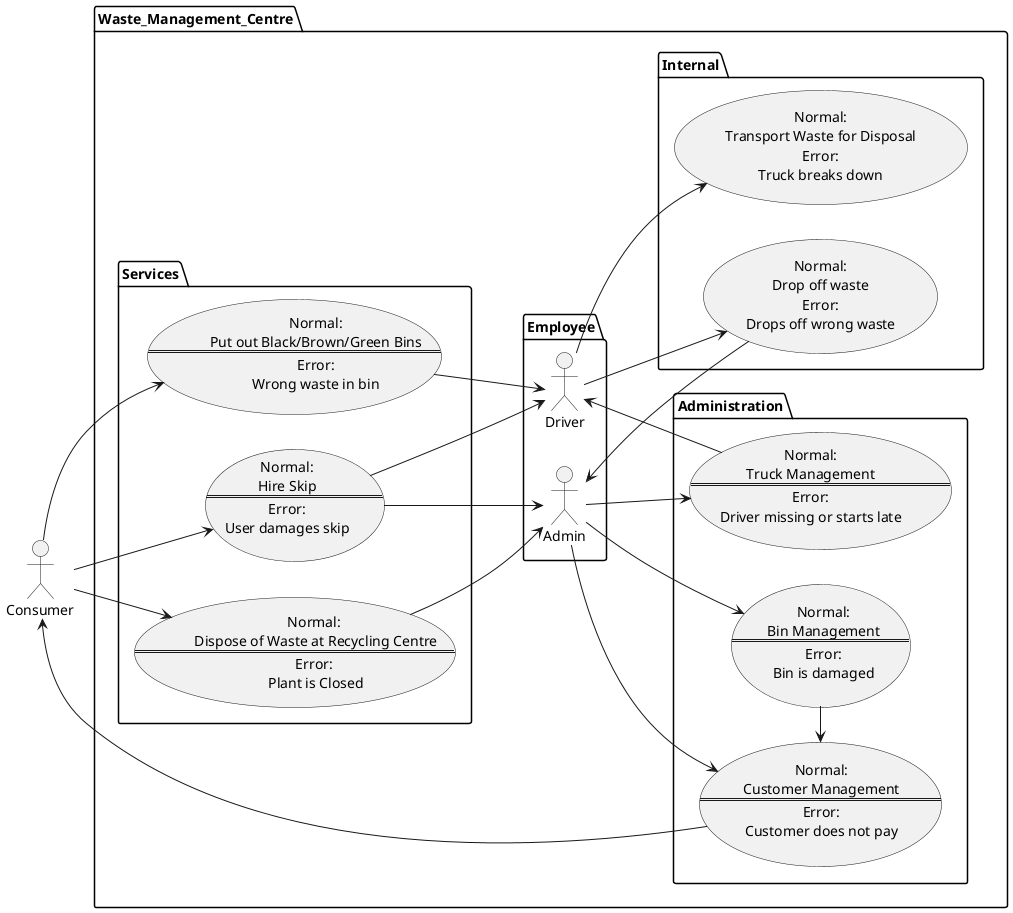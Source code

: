 @startuml Waste Management Company

left to right direction
actor Consumer as c

package Waste_Management_Centre {
	package Employee {
		actor Driver as d
		actor Admin as a
	}

	package Services {
		usecase centre as "
				Normal: 
				Dispose of Waste at Recycling Centre
				==
				Error: 
				Plant is Closed"
		
		usecase bins as "
				Normal:
				Put out Black/Brown/Green Bins
				==
				Error:
				Wrong waste in bin"
		
		usecase skip as "
				Normal:
				Hire Skip
				==
				Error:
				User damages skip"
	}

	package Internal {
		usecase transport as "
				Normal:
				Transport Waste for Disposal
				Error:
				Truck breaks down"

		usecase dropoff as "
				Normal:
				Drop off waste
				Error:
				Drops off wrong waste"
	}

	package Administration {

		usecase truckmanage as "
				Normal:
				Truck Management
				==
				Error:
				Driver missing or starts late"

		usecase customermanage as "
				Normal:
				Customer Management
				==
				Error:
				Customer does not pay"

		usecase binmanage as "
				Normal:
				Bin Management
				==
				Error:
				Bin is damaged"
	}
}

c --> centre
c --> bins
c --> skip

bins --> d
skip --> d

d --> transport
d --> dropoff

dropoff --> a

a --> truckmanage
a --> customermanage
a --> binmanage

customermanage -> c
truckmanage -> d
binmanage -> customermanage

centre --> a
skip --> a


@enduml
